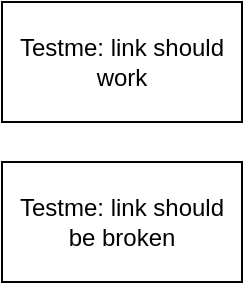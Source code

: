 <mxfile version="13.0.3" type="device"><diagram id="wMOOqFdj3Dqsy4nrcX6d" name="Page-1"><mxGraphModel dx="868" dy="504" grid="1" gridSize="10" guides="1" tooltips="1" connect="1" arrows="1" fold="1" page="1" pageScale="1" pageWidth="827" pageHeight="1169" math="0" shadow="0"><root><mxCell id="0"/><mxCell id="1" parent="0"/><UserObject label="Testme: link should work" qipLinks="&lt;a href=&quot;./testQipmxLink0.drawio&quot;&gt;Link to testQipmxLink0.drawio&lt;/a&gt;" id="C__tg5XfRn43rqdGOYlr-1"><mxCell style="rounded=0;whiteSpace=wrap;html=1;" vertex="1" parent="1"><mxGeometry x="320" y="210" width="120" height="60" as="geometry"/></mxCell></UserObject><UserObject label="Testme: link should be broken" qipLinks="&lt;a href=&quot;./brokenLink.drawio&quot;&gt;Link to brokenLink.drawio&lt;/a&gt;" id="C__tg5XfRn43rqdGOYlr-3"><mxCell style="rounded=0;whiteSpace=wrap;html=1;" vertex="1" parent="1"><mxGeometry x="320" y="290" width="120" height="60" as="geometry"/></mxCell></UserObject></root></mxGraphModel></diagram></mxfile>